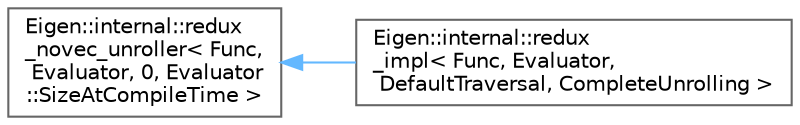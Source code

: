 digraph "Graphical Class Hierarchy"
{
 // LATEX_PDF_SIZE
  bgcolor="transparent";
  edge [fontname=Helvetica,fontsize=10,labelfontname=Helvetica,labelfontsize=10];
  node [fontname=Helvetica,fontsize=10,shape=box,height=0.2,width=0.4];
  rankdir="LR";
  Node0 [id="Node000000",label="Eigen::internal::redux\l_novec_unroller\< Func,\l Evaluator, 0, Evaluator\l::SizeAtCompileTime \>",height=0.2,width=0.4,color="grey40", fillcolor="white", style="filled",URL="$structEigen_1_1internal_1_1redux__novec__unroller.html",tooltip=" "];
  Node0 -> Node1 [id="edge989_Node000000_Node000001",dir="back",color="steelblue1",style="solid",tooltip=" "];
  Node1 [id="Node000001",label="Eigen::internal::redux\l_impl\< Func, Evaluator,\l DefaultTraversal, CompleteUnrolling \>",height=0.2,width=0.4,color="grey40", fillcolor="white", style="filled",URL="$structEigen_1_1internal_1_1redux__impl_3_01Func_00_01Evaluator_00_01DefaultTraversal_00_01CompleteUnrolling_01_4.html",tooltip=" "];
}
